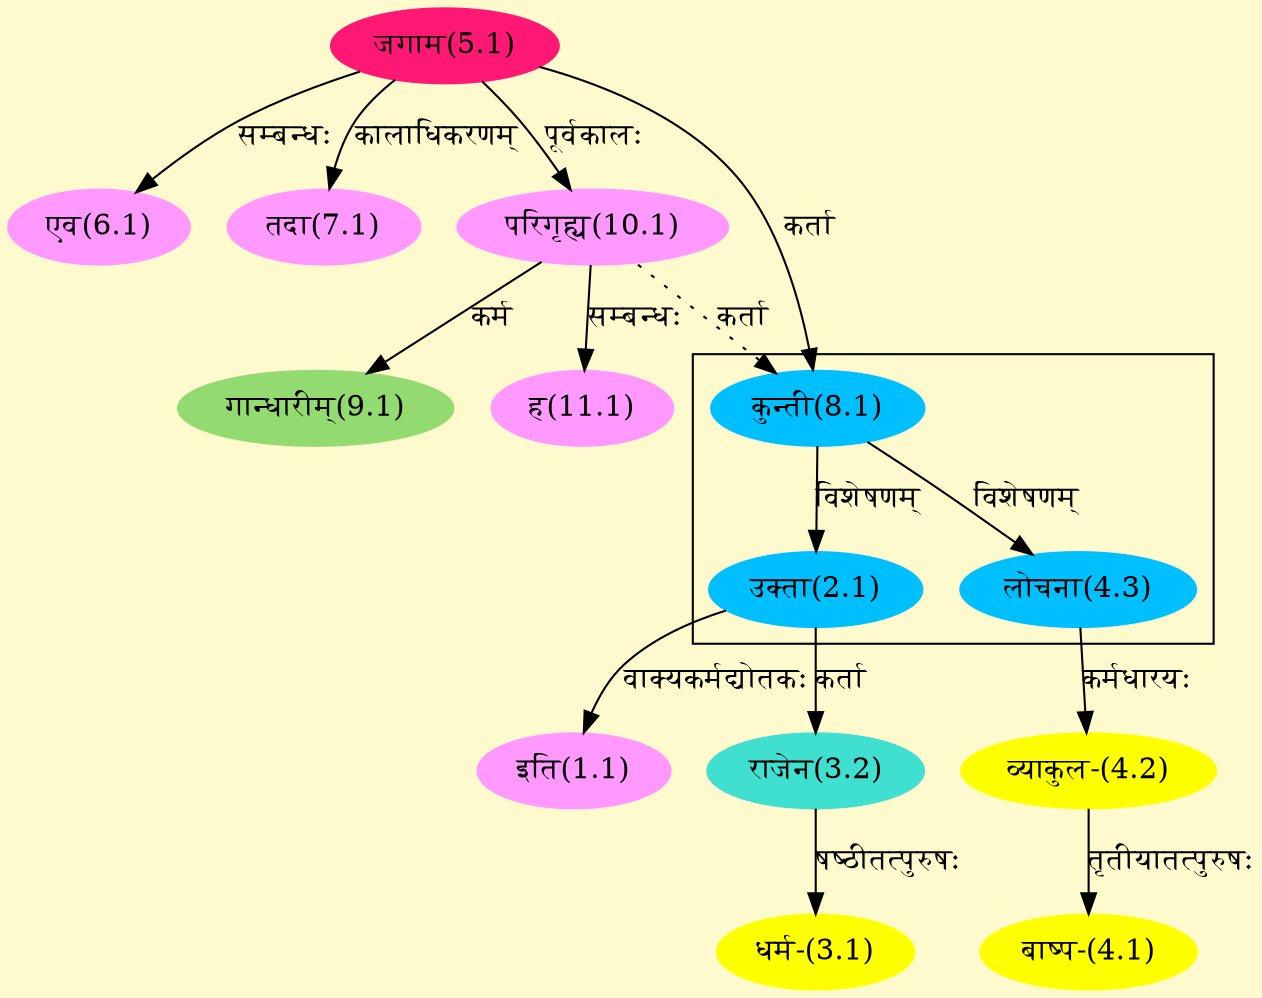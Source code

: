 digraph G{
rankdir=BT;
 compound=true;
 bgcolor="lemonchiffon1";

subgraph cluster_1{
Node2_1 [style=filled, color="#00BFFF" label = "उक्ता(2.1)"]
Node8_1 [style=filled, color="#00BFFF" label = "कुन्ती(8.1)"]
Node4_3 [style=filled, color="#00BFFF" label = "लोचना(4.3)"]

}
Node1_1 [style=filled, color="#FF99FF" label = "इति(1.1)"]
Node2_1 [style=filled, color="#00BFFF" label = "उक्ता(2.1)"]
Node3_1 [style=filled, color="#FFFF00" label = "धर्म-(3.1)"]
Node3_2 [style=filled, color="#40E0D0" label = "राजेन(3.2)"]
Node4_1 [style=filled, color="#FFFF00" label = "बाष्प-(4.1)"]
Node4_2 [style=filled, color="#FFFF00" label = "व्याकुल-(4.2)"]
Node4_3 [style=filled, color="#00BFFF" label = "लोचना(4.3)"]
Node5_1 [style=filled, color="#FF1975" label = "जगाम(5.1)"]
Node8_1 [style=filled, color="#00BFFF" label = "कुन्ती(8.1)"]
Node [style=filled, color="" label = "()"]
Node6_1 [style=filled, color="#FF99FF" label = "एव(6.1)"]
Node7_1 [style=filled, color="#FF99FF" label = "तदा(7.1)"]
Node10_1 [style=filled, color="#FF99FF" label = "परिगृह्य(10.1)"]
Node9_1 [style=filled, color="#93DB70" label = "गान्धारीम्(9.1)"]
Node11_1 [style=filled, color="#FF99FF" label = "ह(11.1)"]
/* Start of Relations section */

Node1_1 -> Node2_1 [  label="वाक्यकर्मद्योतकः"  dir="back" ]
Node2_1 -> Node8_1 [  label="विशेषणम्"  dir="back" ]
Node3_1 -> Node3_2 [  label="षष्ठीतत्पुरुषः"  dir="back" ]
Node3_2 -> Node2_1 [  label="कर्ता"  dir="back" ]
Node4_1 -> Node4_2 [  label="तृतीयातत्पुरुषः"  dir="back" ]
Node4_2 -> Node4_3 [  label="कर्मधारयः"  dir="back" ]
Node4_3 -> Node8_1 [  label="विशेषणम्"  dir="back" ]
Node6_1 -> Node5_1 [  label="सम्बन्धः"  dir="back" ]
Node7_1 -> Node5_1 [  label="कालाधिकरणम्"  dir="back" ]
Node8_1 -> Node5_1 [  label="कर्ता"  dir="back" ]
Node8_1 -> Node10_1 [ style=dotted label="कर्ता"  dir="back" ]
Node9_1 -> Node10_1 [  label="कर्म"  dir="back" ]
Node10_1 -> Node5_1 [  label="पूर्वकालः"  dir="back" ]
Node11_1 -> Node10_1 [  label="सम्बन्धः"  dir="back" ]
}
